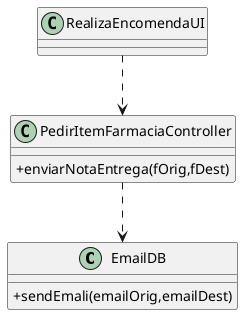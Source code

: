 @startuml
skinparam classAttributeIconSize 0

class EmailDB {
  +sendEmali(emailOrig,emailDest)
}

class PedirItemFarmaciaController {
    +enviarNotaEntrega(fOrig,fDest)
}

class RealizaEncomendaUI {
}

RealizaEncomendaUI ..> PedirItemFarmaciaController
PedirItemFarmaciaController ..> EmailDB

@enduml